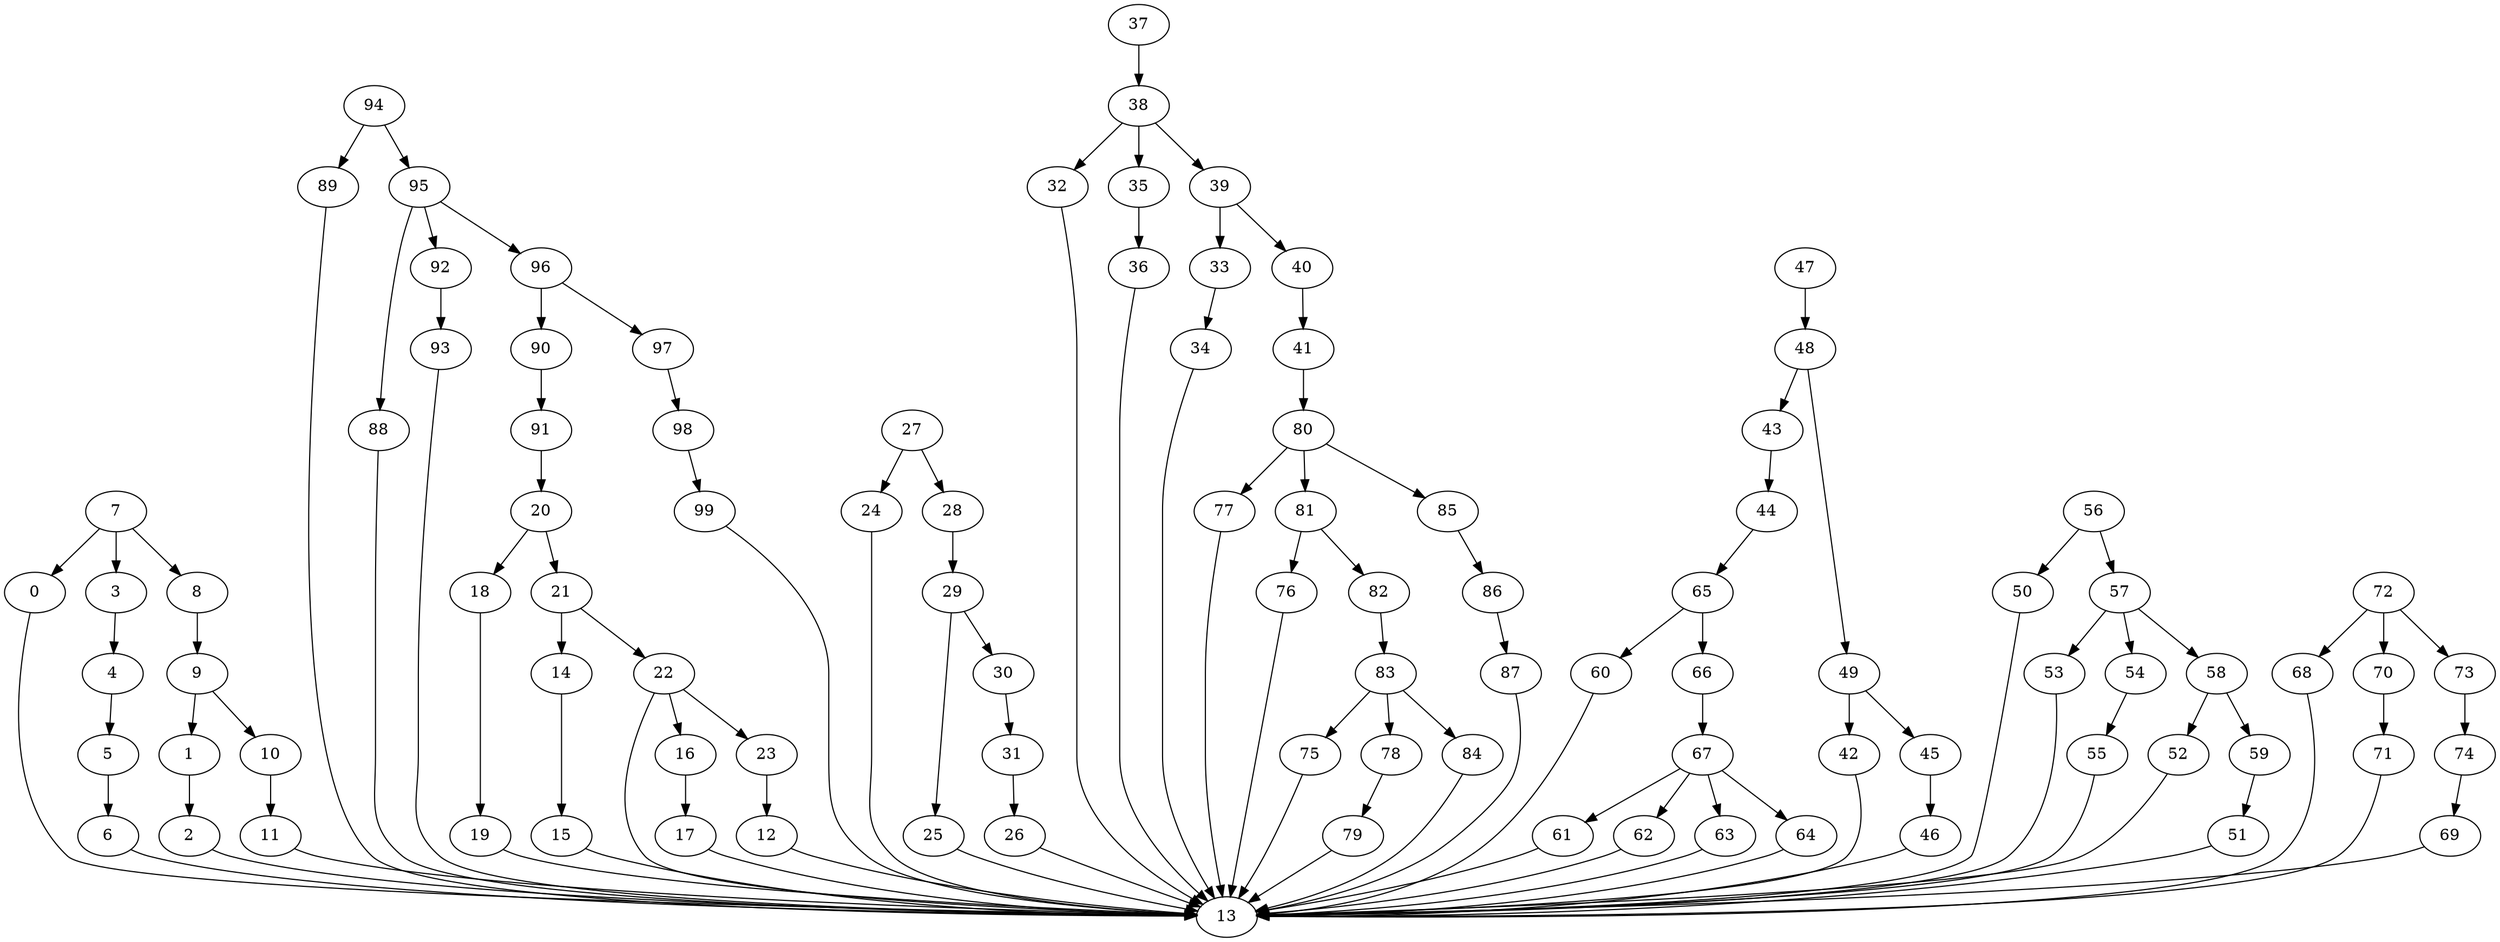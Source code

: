 strict digraph  {
0 [exec=122];
1 [exec=85];
2 [exec=74];
3 [exec=114];
4 [exec=186];
5 [exec=87];
6 [exec=129];
7 [exec=75];
8 [exec=68];
9 [exec=134];
10 [exec=170];
11 [exec=193];
12 [exec=102];
13 [exec=191];
14 [exec=172];
15 [exec=163];
16 [exec=183];
17 [exec=116];
18 [exec=65];
19 [exec=190];
20 [exec=53];
21 [exec=73];
22 [exec=152];
23 [exec=50];
24 [exec=86];
25 [exec=189];
26 [exec=164];
27 [exec=73];
28 [exec=70];
29 [exec=131];
30 [exec=180];
31 [exec=175];
32 [exec=188];
33 [exec=102];
34 [exec=190];
35 [exec=200];
36 [exec=123];
37 [exec=163];
38 [exec=73];
39 [exec=148];
40 [exec=131];
41 [exec=197];
42 [exec=171];
43 [exec=67];
44 [exec=72];
45 [exec=83];
46 [exec=88];
47 [exec=59];
48 [exec=70];
49 [exec=188];
50 [exec=105];
51 [exec=200];
52 [exec=157];
53 [exec=198];
54 [exec=120];
55 [exec=165];
56 [exec=176];
57 [exec=141];
58 [exec=71];
59 [exec=133];
60 [exec=145];
61 [exec=93];
62 [exec=135];
63 [exec=159];
64 [exec=65];
65 [exec=75];
66 [exec=87];
67 [exec=106];
68 [exec=98];
69 [exec=197];
70 [exec=80];
71 [exec=150];
72 [exec=73];
73 [exec=144];
74 [exec=79];
75 [exec=172];
76 [exec=103];
77 [exec=65];
78 [exec=55];
79 [exec=189];
80 [exec=158];
81 [exec=75];
82 [exec=116];
83 [exec=67];
84 [exec=106];
85 [exec=68];
86 [exec=127];
87 [exec=139];
88 [exec=101];
89 [exec=116];
90 [exec=141];
91 [exec=170];
92 [exec=195];
93 [exec=93];
94 [exec=102];
95 [exec=64];
96 [exec=90];
97 [exec=91];
98 [exec=137];
99 [exec=185];
0 -> 13  [comm=8];
1 -> 2  [comm=13];
2 -> 13  [comm=9];
3 -> 4  [comm=16];
4 -> 5  [comm=8];
5 -> 6  [comm=9];
6 -> 13  [comm=13];
7 -> 8  [comm=5];
7 -> 0  [comm=6];
7 -> 3  [comm=6];
8 -> 9  [comm=11];
9 -> 10  [comm=13];
9 -> 1  [comm=15];
10 -> 11  [comm=16];
11 -> 13  [comm=6];
12 -> 13  [comm=20];
14 -> 15  [comm=19];
15 -> 13  [comm=18];
16 -> 17  [comm=16];
17 -> 13  [comm=10];
18 -> 19  [comm=11];
19 -> 13  [comm=17];
20 -> 21  [comm=14];
20 -> 18  [comm=5];
21 -> 22  [comm=9];
21 -> 14  [comm=9];
22 -> 23  [comm=13];
22 -> 13  [comm=15];
22 -> 16  [comm=15];
23 -> 12  [comm=16];
24 -> 13  [comm=7];
25 -> 13  [comm=15];
26 -> 13  [comm=6];
27 -> 28  [comm=6];
27 -> 24  [comm=13];
28 -> 29  [comm=10];
29 -> 30  [comm=9];
29 -> 25  [comm=14];
30 -> 31  [comm=16];
31 -> 26  [comm=17];
32 -> 13  [comm=9];
33 -> 34  [comm=14];
34 -> 13  [comm=8];
35 -> 36  [comm=20];
36 -> 13  [comm=12];
37 -> 38  [comm=6];
38 -> 39  [comm=14];
38 -> 32  [comm=10];
38 -> 35  [comm=7];
39 -> 40  [comm=14];
39 -> 33  [comm=17];
40 -> 41  [comm=15];
41 -> 80  [comm=14];
42 -> 13  [comm=18];
43 -> 44  [comm=8];
44 -> 65  [comm=8];
45 -> 46  [comm=20];
46 -> 13  [comm=20];
47 -> 48  [comm=15];
48 -> 49  [comm=15];
48 -> 43  [comm=8];
49 -> 42  [comm=20];
49 -> 45  [comm=8];
50 -> 13  [comm=20];
51 -> 13  [comm=18];
52 -> 13  [comm=6];
53 -> 13  [comm=14];
54 -> 55  [comm=15];
55 -> 13  [comm=9];
56 -> 57  [comm=10];
56 -> 50  [comm=17];
57 -> 58  [comm=7];
57 -> 53  [comm=7];
57 -> 54  [comm=7];
58 -> 59  [comm=11];
58 -> 52  [comm=12];
59 -> 51  [comm=6];
60 -> 13  [comm=17];
61 -> 13  [comm=5];
62 -> 13  [comm=8];
63 -> 13  [comm=17];
64 -> 13  [comm=14];
65 -> 66  [comm=19];
65 -> 60  [comm=20];
66 -> 67  [comm=11];
67 -> 61  [comm=18];
67 -> 62  [comm=7];
67 -> 63  [comm=16];
67 -> 64  [comm=12];
68 -> 13  [comm=13];
69 -> 13  [comm=10];
70 -> 71  [comm=18];
71 -> 13  [comm=11];
72 -> 73  [comm=16];
72 -> 68  [comm=8];
72 -> 70  [comm=7];
73 -> 74  [comm=5];
74 -> 69  [comm=19];
75 -> 13  [comm=11];
76 -> 13  [comm=8];
77 -> 13  [comm=20];
78 -> 79  [comm=17];
79 -> 13  [comm=13];
80 -> 81  [comm=11];
80 -> 77  [comm=6];
80 -> 85  [comm=11];
81 -> 82  [comm=9];
81 -> 76  [comm=8];
82 -> 83  [comm=11];
83 -> 84  [comm=19];
83 -> 75  [comm=17];
83 -> 78  [comm=16];
84 -> 13  [comm=9];
85 -> 86  [comm=8];
86 -> 87  [comm=20];
87 -> 13  [comm=9];
88 -> 13  [comm=17];
89 -> 13  [comm=18];
90 -> 91  [comm=20];
91 -> 20  [comm=15];
92 -> 93  [comm=20];
93 -> 13  [comm=20];
94 -> 95  [comm=11];
94 -> 89  [comm=12];
95 -> 96  [comm=5];
95 -> 88  [comm=15];
95 -> 92  [comm=15];
96 -> 90  [comm=15];
96 -> 97  [comm=6];
97 -> 98  [comm=9];
98 -> 99  [comm=13];
99 -> 13  [comm=9];
}
